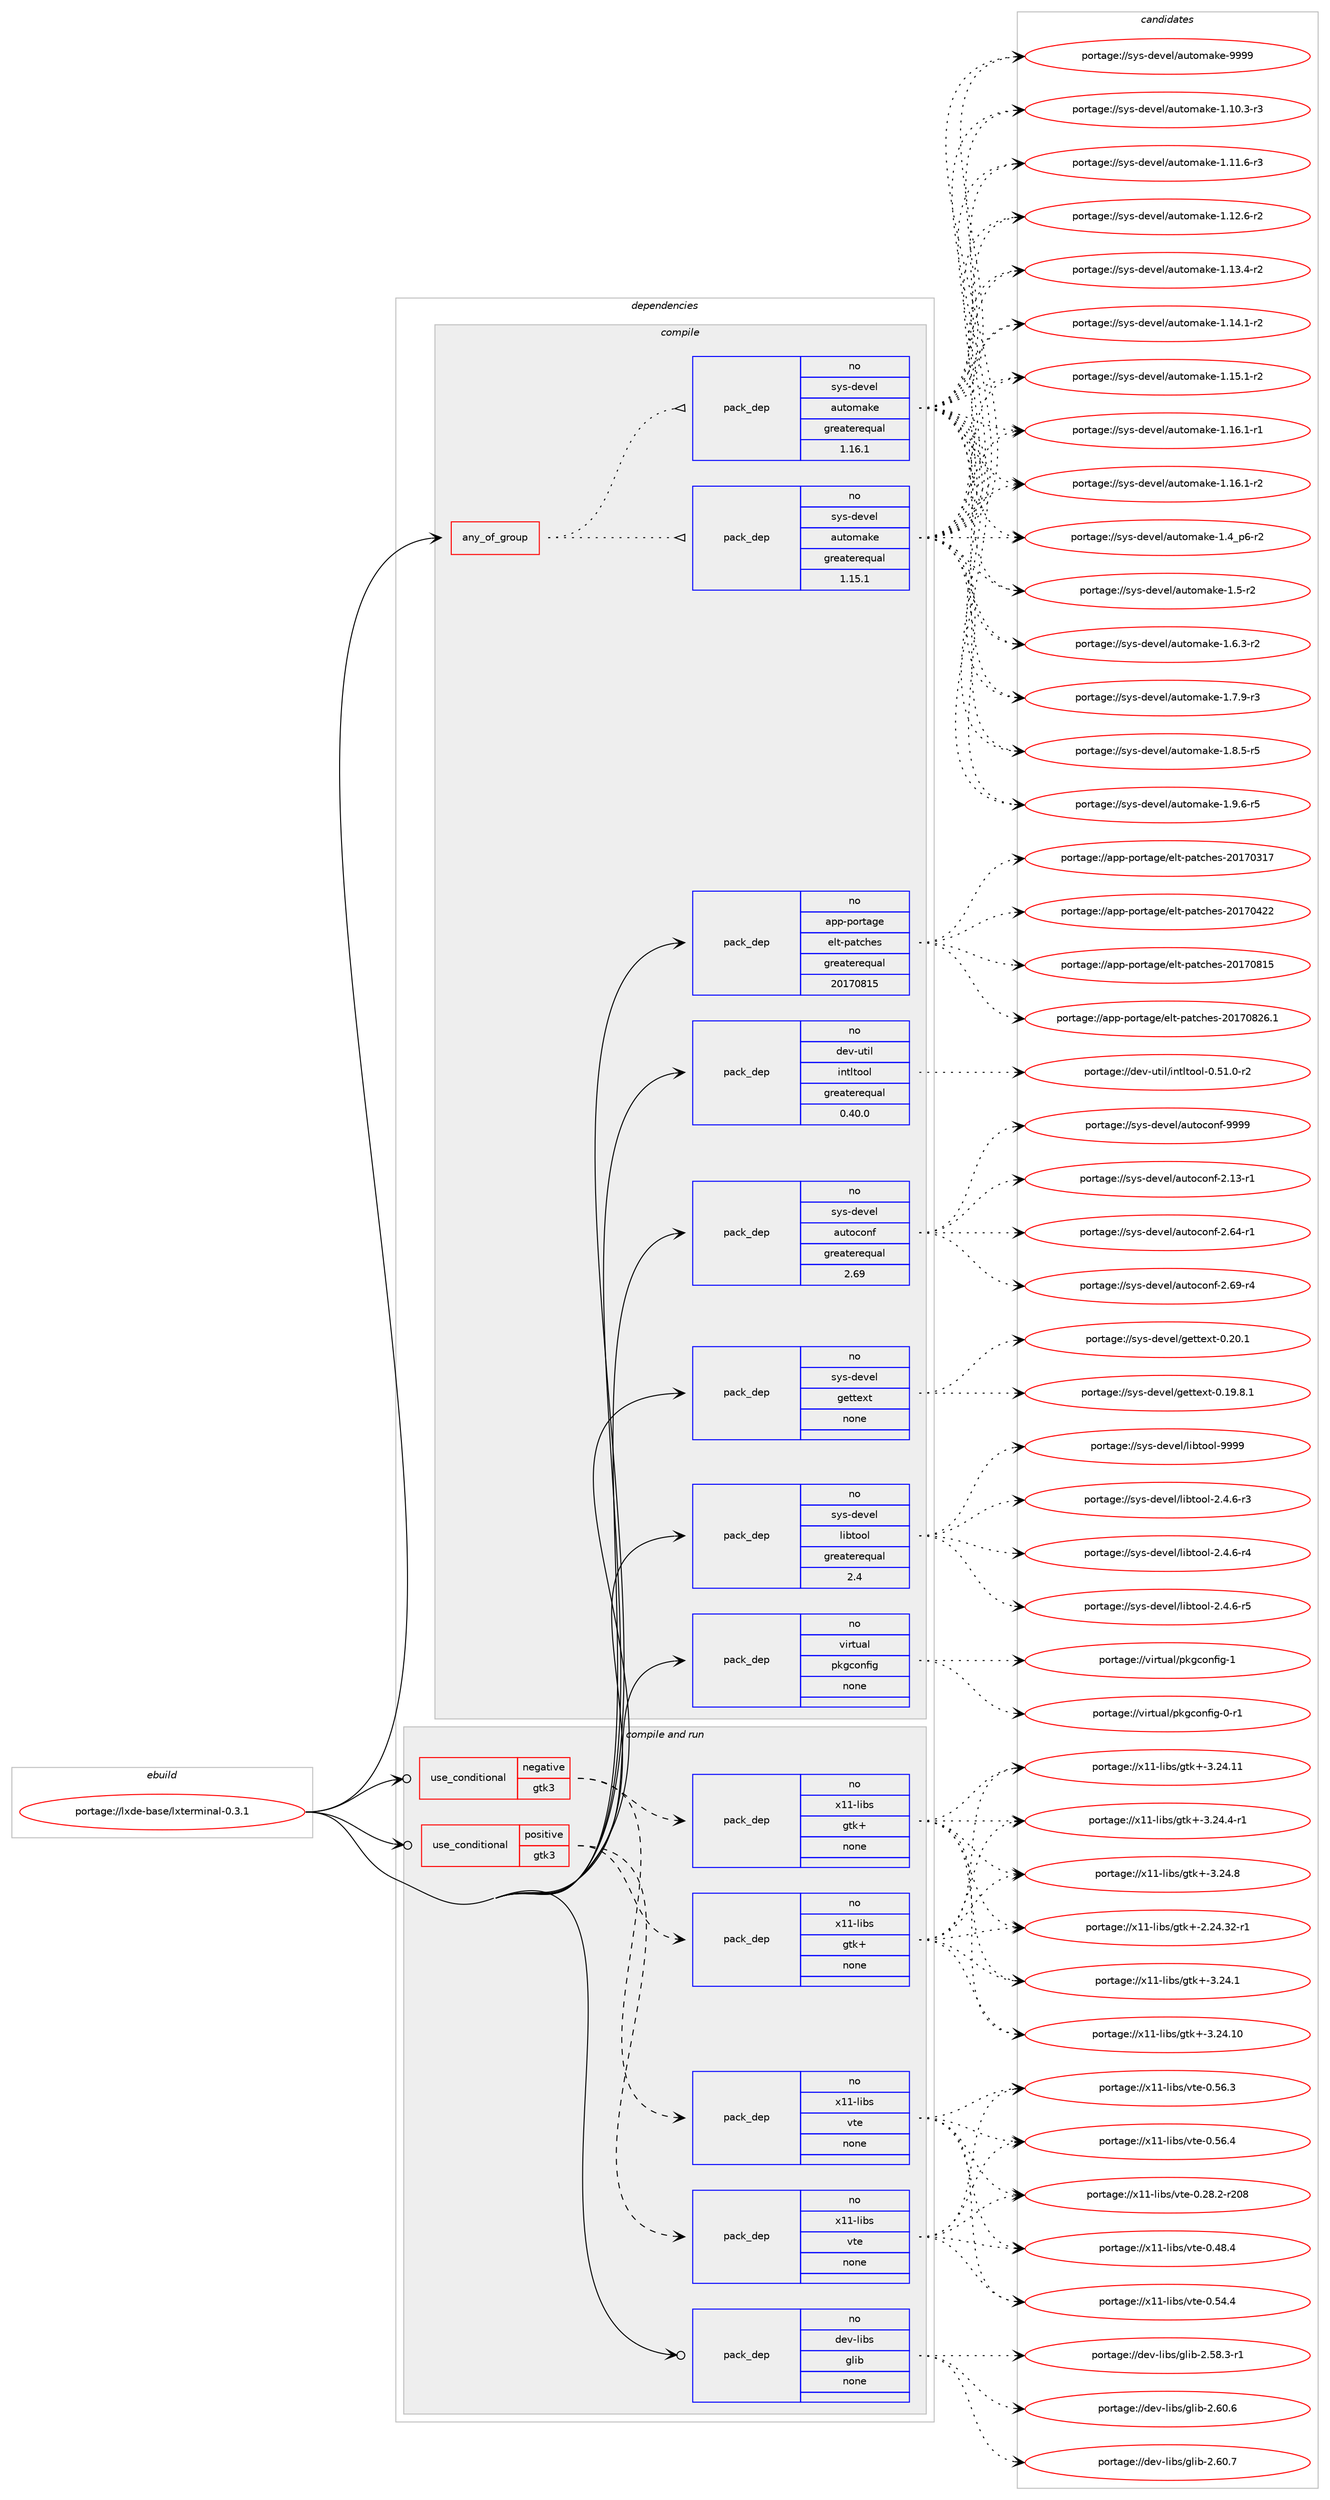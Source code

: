 digraph prolog {

# *************
# Graph options
# *************

newrank=true;
concentrate=true;
compound=true;
graph [rankdir=LR,fontname=Helvetica,fontsize=10,ranksep=1.5];#, ranksep=2.5, nodesep=0.2];
edge  [arrowhead=vee];
node  [fontname=Helvetica,fontsize=10];

# **********
# The ebuild
# **********

subgraph cluster_leftcol {
color=gray;
rank=same;
label=<<i>ebuild</i>>;
id [label="portage://lxde-base/lxterminal-0.3.1", color=red, width=4, href="../lxde-base/lxterminal-0.3.1.svg"];
}

# ****************
# The dependencies
# ****************

subgraph cluster_midcol {
color=gray;
label=<<i>dependencies</i>>;
subgraph cluster_compile {
fillcolor="#eeeeee";
style=filled;
label=<<i>compile</i>>;
subgraph any4727 {
dependency303285 [label=<<TABLE BORDER="0" CELLBORDER="1" CELLSPACING="0" CELLPADDING="4"><TR><TD CELLPADDING="10">any_of_group</TD></TR></TABLE>>, shape=none, color=red];subgraph pack222266 {
dependency303286 [label=<<TABLE BORDER="0" CELLBORDER="1" CELLSPACING="0" CELLPADDING="4" WIDTH="220"><TR><TD ROWSPAN="6" CELLPADDING="30">pack_dep</TD></TR><TR><TD WIDTH="110">no</TD></TR><TR><TD>sys-devel</TD></TR><TR><TD>automake</TD></TR><TR><TD>greaterequal</TD></TR><TR><TD>1.16.1</TD></TR></TABLE>>, shape=none, color=blue];
}
dependency303285:e -> dependency303286:w [weight=20,style="dotted",arrowhead="oinv"];
subgraph pack222267 {
dependency303287 [label=<<TABLE BORDER="0" CELLBORDER="1" CELLSPACING="0" CELLPADDING="4" WIDTH="220"><TR><TD ROWSPAN="6" CELLPADDING="30">pack_dep</TD></TR><TR><TD WIDTH="110">no</TD></TR><TR><TD>sys-devel</TD></TR><TR><TD>automake</TD></TR><TR><TD>greaterequal</TD></TR><TR><TD>1.15.1</TD></TR></TABLE>>, shape=none, color=blue];
}
dependency303285:e -> dependency303287:w [weight=20,style="dotted",arrowhead="oinv"];
}
id:e -> dependency303285:w [weight=20,style="solid",arrowhead="vee"];
subgraph pack222268 {
dependency303288 [label=<<TABLE BORDER="0" CELLBORDER="1" CELLSPACING="0" CELLPADDING="4" WIDTH="220"><TR><TD ROWSPAN="6" CELLPADDING="30">pack_dep</TD></TR><TR><TD WIDTH="110">no</TD></TR><TR><TD>app-portage</TD></TR><TR><TD>elt-patches</TD></TR><TR><TD>greaterequal</TD></TR><TR><TD>20170815</TD></TR></TABLE>>, shape=none, color=blue];
}
id:e -> dependency303288:w [weight=20,style="solid",arrowhead="vee"];
subgraph pack222269 {
dependency303289 [label=<<TABLE BORDER="0" CELLBORDER="1" CELLSPACING="0" CELLPADDING="4" WIDTH="220"><TR><TD ROWSPAN="6" CELLPADDING="30">pack_dep</TD></TR><TR><TD WIDTH="110">no</TD></TR><TR><TD>dev-util</TD></TR><TR><TD>intltool</TD></TR><TR><TD>greaterequal</TD></TR><TR><TD>0.40.0</TD></TR></TABLE>>, shape=none, color=blue];
}
id:e -> dependency303289:w [weight=20,style="solid",arrowhead="vee"];
subgraph pack222270 {
dependency303290 [label=<<TABLE BORDER="0" CELLBORDER="1" CELLSPACING="0" CELLPADDING="4" WIDTH="220"><TR><TD ROWSPAN="6" CELLPADDING="30">pack_dep</TD></TR><TR><TD WIDTH="110">no</TD></TR><TR><TD>sys-devel</TD></TR><TR><TD>autoconf</TD></TR><TR><TD>greaterequal</TD></TR><TR><TD>2.69</TD></TR></TABLE>>, shape=none, color=blue];
}
id:e -> dependency303290:w [weight=20,style="solid",arrowhead="vee"];
subgraph pack222271 {
dependency303291 [label=<<TABLE BORDER="0" CELLBORDER="1" CELLSPACING="0" CELLPADDING="4" WIDTH="220"><TR><TD ROWSPAN="6" CELLPADDING="30">pack_dep</TD></TR><TR><TD WIDTH="110">no</TD></TR><TR><TD>sys-devel</TD></TR><TR><TD>gettext</TD></TR><TR><TD>none</TD></TR><TR><TD></TD></TR></TABLE>>, shape=none, color=blue];
}
id:e -> dependency303291:w [weight=20,style="solid",arrowhead="vee"];
subgraph pack222272 {
dependency303292 [label=<<TABLE BORDER="0" CELLBORDER="1" CELLSPACING="0" CELLPADDING="4" WIDTH="220"><TR><TD ROWSPAN="6" CELLPADDING="30">pack_dep</TD></TR><TR><TD WIDTH="110">no</TD></TR><TR><TD>sys-devel</TD></TR><TR><TD>libtool</TD></TR><TR><TD>greaterequal</TD></TR><TR><TD>2.4</TD></TR></TABLE>>, shape=none, color=blue];
}
id:e -> dependency303292:w [weight=20,style="solid",arrowhead="vee"];
subgraph pack222273 {
dependency303293 [label=<<TABLE BORDER="0" CELLBORDER="1" CELLSPACING="0" CELLPADDING="4" WIDTH="220"><TR><TD ROWSPAN="6" CELLPADDING="30">pack_dep</TD></TR><TR><TD WIDTH="110">no</TD></TR><TR><TD>virtual</TD></TR><TR><TD>pkgconfig</TD></TR><TR><TD>none</TD></TR><TR><TD></TD></TR></TABLE>>, shape=none, color=blue];
}
id:e -> dependency303293:w [weight=20,style="solid",arrowhead="vee"];
}
subgraph cluster_compileandrun {
fillcolor="#eeeeee";
style=filled;
label=<<i>compile and run</i>>;
subgraph cond76191 {
dependency303294 [label=<<TABLE BORDER="0" CELLBORDER="1" CELLSPACING="0" CELLPADDING="4"><TR><TD ROWSPAN="3" CELLPADDING="10">use_conditional</TD></TR><TR><TD>negative</TD></TR><TR><TD>gtk3</TD></TR></TABLE>>, shape=none, color=red];
subgraph pack222274 {
dependency303295 [label=<<TABLE BORDER="0" CELLBORDER="1" CELLSPACING="0" CELLPADDING="4" WIDTH="220"><TR><TD ROWSPAN="6" CELLPADDING="30">pack_dep</TD></TR><TR><TD WIDTH="110">no</TD></TR><TR><TD>x11-libs</TD></TR><TR><TD>gtk+</TD></TR><TR><TD>none</TD></TR><TR><TD></TD></TR></TABLE>>, shape=none, color=blue];
}
dependency303294:e -> dependency303295:w [weight=20,style="dashed",arrowhead="vee"];
subgraph pack222275 {
dependency303296 [label=<<TABLE BORDER="0" CELLBORDER="1" CELLSPACING="0" CELLPADDING="4" WIDTH="220"><TR><TD ROWSPAN="6" CELLPADDING="30">pack_dep</TD></TR><TR><TD WIDTH="110">no</TD></TR><TR><TD>x11-libs</TD></TR><TR><TD>vte</TD></TR><TR><TD>none</TD></TR><TR><TD></TD></TR></TABLE>>, shape=none, color=blue];
}
dependency303294:e -> dependency303296:w [weight=20,style="dashed",arrowhead="vee"];
}
id:e -> dependency303294:w [weight=20,style="solid",arrowhead="odotvee"];
subgraph cond76192 {
dependency303297 [label=<<TABLE BORDER="0" CELLBORDER="1" CELLSPACING="0" CELLPADDING="4"><TR><TD ROWSPAN="3" CELLPADDING="10">use_conditional</TD></TR><TR><TD>positive</TD></TR><TR><TD>gtk3</TD></TR></TABLE>>, shape=none, color=red];
subgraph pack222276 {
dependency303298 [label=<<TABLE BORDER="0" CELLBORDER="1" CELLSPACING="0" CELLPADDING="4" WIDTH="220"><TR><TD ROWSPAN="6" CELLPADDING="30">pack_dep</TD></TR><TR><TD WIDTH="110">no</TD></TR><TR><TD>x11-libs</TD></TR><TR><TD>gtk+</TD></TR><TR><TD>none</TD></TR><TR><TD></TD></TR></TABLE>>, shape=none, color=blue];
}
dependency303297:e -> dependency303298:w [weight=20,style="dashed",arrowhead="vee"];
subgraph pack222277 {
dependency303299 [label=<<TABLE BORDER="0" CELLBORDER="1" CELLSPACING="0" CELLPADDING="4" WIDTH="220"><TR><TD ROWSPAN="6" CELLPADDING="30">pack_dep</TD></TR><TR><TD WIDTH="110">no</TD></TR><TR><TD>x11-libs</TD></TR><TR><TD>vte</TD></TR><TR><TD>none</TD></TR><TR><TD></TD></TR></TABLE>>, shape=none, color=blue];
}
dependency303297:e -> dependency303299:w [weight=20,style="dashed",arrowhead="vee"];
}
id:e -> dependency303297:w [weight=20,style="solid",arrowhead="odotvee"];
subgraph pack222278 {
dependency303300 [label=<<TABLE BORDER="0" CELLBORDER="1" CELLSPACING="0" CELLPADDING="4" WIDTH="220"><TR><TD ROWSPAN="6" CELLPADDING="30">pack_dep</TD></TR><TR><TD WIDTH="110">no</TD></TR><TR><TD>dev-libs</TD></TR><TR><TD>glib</TD></TR><TR><TD>none</TD></TR><TR><TD></TD></TR></TABLE>>, shape=none, color=blue];
}
id:e -> dependency303300:w [weight=20,style="solid",arrowhead="odotvee"];
}
subgraph cluster_run {
fillcolor="#eeeeee";
style=filled;
label=<<i>run</i>>;
}
}

# **************
# The candidates
# **************

subgraph cluster_choices {
rank=same;
color=gray;
label=<<i>candidates</i>>;

subgraph choice222266 {
color=black;
nodesep=1;
choiceportage11512111545100101118101108479711711611110997107101454946494846514511451 [label="portage://sys-devel/automake-1.10.3-r3", color=red, width=4,href="../sys-devel/automake-1.10.3-r3.svg"];
choiceportage11512111545100101118101108479711711611110997107101454946494946544511451 [label="portage://sys-devel/automake-1.11.6-r3", color=red, width=4,href="../sys-devel/automake-1.11.6-r3.svg"];
choiceportage11512111545100101118101108479711711611110997107101454946495046544511450 [label="portage://sys-devel/automake-1.12.6-r2", color=red, width=4,href="../sys-devel/automake-1.12.6-r2.svg"];
choiceportage11512111545100101118101108479711711611110997107101454946495146524511450 [label="portage://sys-devel/automake-1.13.4-r2", color=red, width=4,href="../sys-devel/automake-1.13.4-r2.svg"];
choiceportage11512111545100101118101108479711711611110997107101454946495246494511450 [label="portage://sys-devel/automake-1.14.1-r2", color=red, width=4,href="../sys-devel/automake-1.14.1-r2.svg"];
choiceportage11512111545100101118101108479711711611110997107101454946495346494511450 [label="portage://sys-devel/automake-1.15.1-r2", color=red, width=4,href="../sys-devel/automake-1.15.1-r2.svg"];
choiceportage11512111545100101118101108479711711611110997107101454946495446494511449 [label="portage://sys-devel/automake-1.16.1-r1", color=red, width=4,href="../sys-devel/automake-1.16.1-r1.svg"];
choiceportage11512111545100101118101108479711711611110997107101454946495446494511450 [label="portage://sys-devel/automake-1.16.1-r2", color=red, width=4,href="../sys-devel/automake-1.16.1-r2.svg"];
choiceportage115121115451001011181011084797117116111109971071014549465295112544511450 [label="portage://sys-devel/automake-1.4_p6-r2", color=red, width=4,href="../sys-devel/automake-1.4_p6-r2.svg"];
choiceportage11512111545100101118101108479711711611110997107101454946534511450 [label="portage://sys-devel/automake-1.5-r2", color=red, width=4,href="../sys-devel/automake-1.5-r2.svg"];
choiceportage115121115451001011181011084797117116111109971071014549465446514511450 [label="portage://sys-devel/automake-1.6.3-r2", color=red, width=4,href="../sys-devel/automake-1.6.3-r2.svg"];
choiceportage115121115451001011181011084797117116111109971071014549465546574511451 [label="portage://sys-devel/automake-1.7.9-r3", color=red, width=4,href="../sys-devel/automake-1.7.9-r3.svg"];
choiceportage115121115451001011181011084797117116111109971071014549465646534511453 [label="portage://sys-devel/automake-1.8.5-r5", color=red, width=4,href="../sys-devel/automake-1.8.5-r5.svg"];
choiceportage115121115451001011181011084797117116111109971071014549465746544511453 [label="portage://sys-devel/automake-1.9.6-r5", color=red, width=4,href="../sys-devel/automake-1.9.6-r5.svg"];
choiceportage115121115451001011181011084797117116111109971071014557575757 [label="portage://sys-devel/automake-9999", color=red, width=4,href="../sys-devel/automake-9999.svg"];
dependency303286:e -> choiceportage11512111545100101118101108479711711611110997107101454946494846514511451:w [style=dotted,weight="100"];
dependency303286:e -> choiceportage11512111545100101118101108479711711611110997107101454946494946544511451:w [style=dotted,weight="100"];
dependency303286:e -> choiceportage11512111545100101118101108479711711611110997107101454946495046544511450:w [style=dotted,weight="100"];
dependency303286:e -> choiceportage11512111545100101118101108479711711611110997107101454946495146524511450:w [style=dotted,weight="100"];
dependency303286:e -> choiceportage11512111545100101118101108479711711611110997107101454946495246494511450:w [style=dotted,weight="100"];
dependency303286:e -> choiceportage11512111545100101118101108479711711611110997107101454946495346494511450:w [style=dotted,weight="100"];
dependency303286:e -> choiceportage11512111545100101118101108479711711611110997107101454946495446494511449:w [style=dotted,weight="100"];
dependency303286:e -> choiceportage11512111545100101118101108479711711611110997107101454946495446494511450:w [style=dotted,weight="100"];
dependency303286:e -> choiceportage115121115451001011181011084797117116111109971071014549465295112544511450:w [style=dotted,weight="100"];
dependency303286:e -> choiceportage11512111545100101118101108479711711611110997107101454946534511450:w [style=dotted,weight="100"];
dependency303286:e -> choiceportage115121115451001011181011084797117116111109971071014549465446514511450:w [style=dotted,weight="100"];
dependency303286:e -> choiceportage115121115451001011181011084797117116111109971071014549465546574511451:w [style=dotted,weight="100"];
dependency303286:e -> choiceportage115121115451001011181011084797117116111109971071014549465646534511453:w [style=dotted,weight="100"];
dependency303286:e -> choiceportage115121115451001011181011084797117116111109971071014549465746544511453:w [style=dotted,weight="100"];
dependency303286:e -> choiceportage115121115451001011181011084797117116111109971071014557575757:w [style=dotted,weight="100"];
}
subgraph choice222267 {
color=black;
nodesep=1;
choiceportage11512111545100101118101108479711711611110997107101454946494846514511451 [label="portage://sys-devel/automake-1.10.3-r3", color=red, width=4,href="../sys-devel/automake-1.10.3-r3.svg"];
choiceportage11512111545100101118101108479711711611110997107101454946494946544511451 [label="portage://sys-devel/automake-1.11.6-r3", color=red, width=4,href="../sys-devel/automake-1.11.6-r3.svg"];
choiceportage11512111545100101118101108479711711611110997107101454946495046544511450 [label="portage://sys-devel/automake-1.12.6-r2", color=red, width=4,href="../sys-devel/automake-1.12.6-r2.svg"];
choiceportage11512111545100101118101108479711711611110997107101454946495146524511450 [label="portage://sys-devel/automake-1.13.4-r2", color=red, width=4,href="../sys-devel/automake-1.13.4-r2.svg"];
choiceportage11512111545100101118101108479711711611110997107101454946495246494511450 [label="portage://sys-devel/automake-1.14.1-r2", color=red, width=4,href="../sys-devel/automake-1.14.1-r2.svg"];
choiceportage11512111545100101118101108479711711611110997107101454946495346494511450 [label="portage://sys-devel/automake-1.15.1-r2", color=red, width=4,href="../sys-devel/automake-1.15.1-r2.svg"];
choiceportage11512111545100101118101108479711711611110997107101454946495446494511449 [label="portage://sys-devel/automake-1.16.1-r1", color=red, width=4,href="../sys-devel/automake-1.16.1-r1.svg"];
choiceportage11512111545100101118101108479711711611110997107101454946495446494511450 [label="portage://sys-devel/automake-1.16.1-r2", color=red, width=4,href="../sys-devel/automake-1.16.1-r2.svg"];
choiceportage115121115451001011181011084797117116111109971071014549465295112544511450 [label="portage://sys-devel/automake-1.4_p6-r2", color=red, width=4,href="../sys-devel/automake-1.4_p6-r2.svg"];
choiceportage11512111545100101118101108479711711611110997107101454946534511450 [label="portage://sys-devel/automake-1.5-r2", color=red, width=4,href="../sys-devel/automake-1.5-r2.svg"];
choiceportage115121115451001011181011084797117116111109971071014549465446514511450 [label="portage://sys-devel/automake-1.6.3-r2", color=red, width=4,href="../sys-devel/automake-1.6.3-r2.svg"];
choiceportage115121115451001011181011084797117116111109971071014549465546574511451 [label="portage://sys-devel/automake-1.7.9-r3", color=red, width=4,href="../sys-devel/automake-1.7.9-r3.svg"];
choiceportage115121115451001011181011084797117116111109971071014549465646534511453 [label="portage://sys-devel/automake-1.8.5-r5", color=red, width=4,href="../sys-devel/automake-1.8.5-r5.svg"];
choiceportage115121115451001011181011084797117116111109971071014549465746544511453 [label="portage://sys-devel/automake-1.9.6-r5", color=red, width=4,href="../sys-devel/automake-1.9.6-r5.svg"];
choiceportage115121115451001011181011084797117116111109971071014557575757 [label="portage://sys-devel/automake-9999", color=red, width=4,href="../sys-devel/automake-9999.svg"];
dependency303287:e -> choiceportage11512111545100101118101108479711711611110997107101454946494846514511451:w [style=dotted,weight="100"];
dependency303287:e -> choiceportage11512111545100101118101108479711711611110997107101454946494946544511451:w [style=dotted,weight="100"];
dependency303287:e -> choiceportage11512111545100101118101108479711711611110997107101454946495046544511450:w [style=dotted,weight="100"];
dependency303287:e -> choiceportage11512111545100101118101108479711711611110997107101454946495146524511450:w [style=dotted,weight="100"];
dependency303287:e -> choiceportage11512111545100101118101108479711711611110997107101454946495246494511450:w [style=dotted,weight="100"];
dependency303287:e -> choiceportage11512111545100101118101108479711711611110997107101454946495346494511450:w [style=dotted,weight="100"];
dependency303287:e -> choiceportage11512111545100101118101108479711711611110997107101454946495446494511449:w [style=dotted,weight="100"];
dependency303287:e -> choiceportage11512111545100101118101108479711711611110997107101454946495446494511450:w [style=dotted,weight="100"];
dependency303287:e -> choiceportage115121115451001011181011084797117116111109971071014549465295112544511450:w [style=dotted,weight="100"];
dependency303287:e -> choiceportage11512111545100101118101108479711711611110997107101454946534511450:w [style=dotted,weight="100"];
dependency303287:e -> choiceportage115121115451001011181011084797117116111109971071014549465446514511450:w [style=dotted,weight="100"];
dependency303287:e -> choiceportage115121115451001011181011084797117116111109971071014549465546574511451:w [style=dotted,weight="100"];
dependency303287:e -> choiceportage115121115451001011181011084797117116111109971071014549465646534511453:w [style=dotted,weight="100"];
dependency303287:e -> choiceportage115121115451001011181011084797117116111109971071014549465746544511453:w [style=dotted,weight="100"];
dependency303287:e -> choiceportage115121115451001011181011084797117116111109971071014557575757:w [style=dotted,weight="100"];
}
subgraph choice222268 {
color=black;
nodesep=1;
choiceportage97112112451121111141169710310147101108116451129711699104101115455048495548514955 [label="portage://app-portage/elt-patches-20170317", color=red, width=4,href="../app-portage/elt-patches-20170317.svg"];
choiceportage97112112451121111141169710310147101108116451129711699104101115455048495548525050 [label="portage://app-portage/elt-patches-20170422", color=red, width=4,href="../app-portage/elt-patches-20170422.svg"];
choiceportage97112112451121111141169710310147101108116451129711699104101115455048495548564953 [label="portage://app-portage/elt-patches-20170815", color=red, width=4,href="../app-portage/elt-patches-20170815.svg"];
choiceportage971121124511211111411697103101471011081164511297116991041011154550484955485650544649 [label="portage://app-portage/elt-patches-20170826.1", color=red, width=4,href="../app-portage/elt-patches-20170826.1.svg"];
dependency303288:e -> choiceportage97112112451121111141169710310147101108116451129711699104101115455048495548514955:w [style=dotted,weight="100"];
dependency303288:e -> choiceportage97112112451121111141169710310147101108116451129711699104101115455048495548525050:w [style=dotted,weight="100"];
dependency303288:e -> choiceportage97112112451121111141169710310147101108116451129711699104101115455048495548564953:w [style=dotted,weight="100"];
dependency303288:e -> choiceportage971121124511211111411697103101471011081164511297116991041011154550484955485650544649:w [style=dotted,weight="100"];
}
subgraph choice222269 {
color=black;
nodesep=1;
choiceportage1001011184511711610510847105110116108116111111108454846534946484511450 [label="portage://dev-util/intltool-0.51.0-r2", color=red, width=4,href="../dev-util/intltool-0.51.0-r2.svg"];
dependency303289:e -> choiceportage1001011184511711610510847105110116108116111111108454846534946484511450:w [style=dotted,weight="100"];
}
subgraph choice222270 {
color=black;
nodesep=1;
choiceportage1151211154510010111810110847971171161119911111010245504649514511449 [label="portage://sys-devel/autoconf-2.13-r1", color=red, width=4,href="../sys-devel/autoconf-2.13-r1.svg"];
choiceportage1151211154510010111810110847971171161119911111010245504654524511449 [label="portage://sys-devel/autoconf-2.64-r1", color=red, width=4,href="../sys-devel/autoconf-2.64-r1.svg"];
choiceportage1151211154510010111810110847971171161119911111010245504654574511452 [label="portage://sys-devel/autoconf-2.69-r4", color=red, width=4,href="../sys-devel/autoconf-2.69-r4.svg"];
choiceportage115121115451001011181011084797117116111991111101024557575757 [label="portage://sys-devel/autoconf-9999", color=red, width=4,href="../sys-devel/autoconf-9999.svg"];
dependency303290:e -> choiceportage1151211154510010111810110847971171161119911111010245504649514511449:w [style=dotted,weight="100"];
dependency303290:e -> choiceportage1151211154510010111810110847971171161119911111010245504654524511449:w [style=dotted,weight="100"];
dependency303290:e -> choiceportage1151211154510010111810110847971171161119911111010245504654574511452:w [style=dotted,weight="100"];
dependency303290:e -> choiceportage115121115451001011181011084797117116111991111101024557575757:w [style=dotted,weight="100"];
}
subgraph choice222271 {
color=black;
nodesep=1;
choiceportage1151211154510010111810110847103101116116101120116454846495746564649 [label="portage://sys-devel/gettext-0.19.8.1", color=red, width=4,href="../sys-devel/gettext-0.19.8.1.svg"];
choiceportage115121115451001011181011084710310111611610112011645484650484649 [label="portage://sys-devel/gettext-0.20.1", color=red, width=4,href="../sys-devel/gettext-0.20.1.svg"];
dependency303291:e -> choiceportage1151211154510010111810110847103101116116101120116454846495746564649:w [style=dotted,weight="100"];
dependency303291:e -> choiceportage115121115451001011181011084710310111611610112011645484650484649:w [style=dotted,weight="100"];
}
subgraph choice222272 {
color=black;
nodesep=1;
choiceportage1151211154510010111810110847108105981161111111084550465246544511451 [label="portage://sys-devel/libtool-2.4.6-r3", color=red, width=4,href="../sys-devel/libtool-2.4.6-r3.svg"];
choiceportage1151211154510010111810110847108105981161111111084550465246544511452 [label="portage://sys-devel/libtool-2.4.6-r4", color=red, width=4,href="../sys-devel/libtool-2.4.6-r4.svg"];
choiceportage1151211154510010111810110847108105981161111111084550465246544511453 [label="portage://sys-devel/libtool-2.4.6-r5", color=red, width=4,href="../sys-devel/libtool-2.4.6-r5.svg"];
choiceportage1151211154510010111810110847108105981161111111084557575757 [label="portage://sys-devel/libtool-9999", color=red, width=4,href="../sys-devel/libtool-9999.svg"];
dependency303292:e -> choiceportage1151211154510010111810110847108105981161111111084550465246544511451:w [style=dotted,weight="100"];
dependency303292:e -> choiceportage1151211154510010111810110847108105981161111111084550465246544511452:w [style=dotted,weight="100"];
dependency303292:e -> choiceportage1151211154510010111810110847108105981161111111084550465246544511453:w [style=dotted,weight="100"];
dependency303292:e -> choiceportage1151211154510010111810110847108105981161111111084557575757:w [style=dotted,weight="100"];
}
subgraph choice222273 {
color=black;
nodesep=1;
choiceportage11810511411611797108471121071039911111010210510345484511449 [label="portage://virtual/pkgconfig-0-r1", color=red, width=4,href="../virtual/pkgconfig-0-r1.svg"];
choiceportage1181051141161179710847112107103991111101021051034549 [label="portage://virtual/pkgconfig-1", color=red, width=4,href="../virtual/pkgconfig-1.svg"];
dependency303293:e -> choiceportage11810511411611797108471121071039911111010210510345484511449:w [style=dotted,weight="100"];
dependency303293:e -> choiceportage1181051141161179710847112107103991111101021051034549:w [style=dotted,weight="100"];
}
subgraph choice222274 {
color=black;
nodesep=1;
choiceportage12049494510810598115471031161074345504650524651504511449 [label="portage://x11-libs/gtk+-2.24.32-r1", color=red, width=4,href="../x11-libs/gtk+-2.24.32-r1.svg"];
choiceportage12049494510810598115471031161074345514650524649 [label="portage://x11-libs/gtk+-3.24.1", color=red, width=4,href="../x11-libs/gtk+-3.24.1.svg"];
choiceportage1204949451081059811547103116107434551465052464948 [label="portage://x11-libs/gtk+-3.24.10", color=red, width=4,href="../x11-libs/gtk+-3.24.10.svg"];
choiceportage1204949451081059811547103116107434551465052464949 [label="portage://x11-libs/gtk+-3.24.11", color=red, width=4,href="../x11-libs/gtk+-3.24.11.svg"];
choiceportage120494945108105981154710311610743455146505246524511449 [label="portage://x11-libs/gtk+-3.24.4-r1", color=red, width=4,href="../x11-libs/gtk+-3.24.4-r1.svg"];
choiceportage12049494510810598115471031161074345514650524656 [label="portage://x11-libs/gtk+-3.24.8", color=red, width=4,href="../x11-libs/gtk+-3.24.8.svg"];
dependency303295:e -> choiceportage12049494510810598115471031161074345504650524651504511449:w [style=dotted,weight="100"];
dependency303295:e -> choiceportage12049494510810598115471031161074345514650524649:w [style=dotted,weight="100"];
dependency303295:e -> choiceportage1204949451081059811547103116107434551465052464948:w [style=dotted,weight="100"];
dependency303295:e -> choiceportage1204949451081059811547103116107434551465052464949:w [style=dotted,weight="100"];
dependency303295:e -> choiceportage120494945108105981154710311610743455146505246524511449:w [style=dotted,weight="100"];
dependency303295:e -> choiceportage12049494510810598115471031161074345514650524656:w [style=dotted,weight="100"];
}
subgraph choice222275 {
color=black;
nodesep=1;
choiceportage12049494510810598115471181161014548465056465045114504856 [label="portage://x11-libs/vte-0.28.2-r208", color=red, width=4,href="../x11-libs/vte-0.28.2-r208.svg"];
choiceportage120494945108105981154711811610145484652564652 [label="portage://x11-libs/vte-0.48.4", color=red, width=4,href="../x11-libs/vte-0.48.4.svg"];
choiceportage120494945108105981154711811610145484653524652 [label="portage://x11-libs/vte-0.54.4", color=red, width=4,href="../x11-libs/vte-0.54.4.svg"];
choiceportage120494945108105981154711811610145484653544651 [label="portage://x11-libs/vte-0.56.3", color=red, width=4,href="../x11-libs/vte-0.56.3.svg"];
choiceportage120494945108105981154711811610145484653544652 [label="portage://x11-libs/vte-0.56.4", color=red, width=4,href="../x11-libs/vte-0.56.4.svg"];
dependency303296:e -> choiceportage12049494510810598115471181161014548465056465045114504856:w [style=dotted,weight="100"];
dependency303296:e -> choiceportage120494945108105981154711811610145484652564652:w [style=dotted,weight="100"];
dependency303296:e -> choiceportage120494945108105981154711811610145484653524652:w [style=dotted,weight="100"];
dependency303296:e -> choiceportage120494945108105981154711811610145484653544651:w [style=dotted,weight="100"];
dependency303296:e -> choiceportage120494945108105981154711811610145484653544652:w [style=dotted,weight="100"];
}
subgraph choice222276 {
color=black;
nodesep=1;
choiceportage12049494510810598115471031161074345504650524651504511449 [label="portage://x11-libs/gtk+-2.24.32-r1", color=red, width=4,href="../x11-libs/gtk+-2.24.32-r1.svg"];
choiceportage12049494510810598115471031161074345514650524649 [label="portage://x11-libs/gtk+-3.24.1", color=red, width=4,href="../x11-libs/gtk+-3.24.1.svg"];
choiceportage1204949451081059811547103116107434551465052464948 [label="portage://x11-libs/gtk+-3.24.10", color=red, width=4,href="../x11-libs/gtk+-3.24.10.svg"];
choiceportage1204949451081059811547103116107434551465052464949 [label="portage://x11-libs/gtk+-3.24.11", color=red, width=4,href="../x11-libs/gtk+-3.24.11.svg"];
choiceportage120494945108105981154710311610743455146505246524511449 [label="portage://x11-libs/gtk+-3.24.4-r1", color=red, width=4,href="../x11-libs/gtk+-3.24.4-r1.svg"];
choiceportage12049494510810598115471031161074345514650524656 [label="portage://x11-libs/gtk+-3.24.8", color=red, width=4,href="../x11-libs/gtk+-3.24.8.svg"];
dependency303298:e -> choiceportage12049494510810598115471031161074345504650524651504511449:w [style=dotted,weight="100"];
dependency303298:e -> choiceportage12049494510810598115471031161074345514650524649:w [style=dotted,weight="100"];
dependency303298:e -> choiceportage1204949451081059811547103116107434551465052464948:w [style=dotted,weight="100"];
dependency303298:e -> choiceportage1204949451081059811547103116107434551465052464949:w [style=dotted,weight="100"];
dependency303298:e -> choiceportage120494945108105981154710311610743455146505246524511449:w [style=dotted,weight="100"];
dependency303298:e -> choiceportage12049494510810598115471031161074345514650524656:w [style=dotted,weight="100"];
}
subgraph choice222277 {
color=black;
nodesep=1;
choiceportage12049494510810598115471181161014548465056465045114504856 [label="portage://x11-libs/vte-0.28.2-r208", color=red, width=4,href="../x11-libs/vte-0.28.2-r208.svg"];
choiceportage120494945108105981154711811610145484652564652 [label="portage://x11-libs/vte-0.48.4", color=red, width=4,href="../x11-libs/vte-0.48.4.svg"];
choiceportage120494945108105981154711811610145484653524652 [label="portage://x11-libs/vte-0.54.4", color=red, width=4,href="../x11-libs/vte-0.54.4.svg"];
choiceportage120494945108105981154711811610145484653544651 [label="portage://x11-libs/vte-0.56.3", color=red, width=4,href="../x11-libs/vte-0.56.3.svg"];
choiceportage120494945108105981154711811610145484653544652 [label="portage://x11-libs/vte-0.56.4", color=red, width=4,href="../x11-libs/vte-0.56.4.svg"];
dependency303299:e -> choiceportage12049494510810598115471181161014548465056465045114504856:w [style=dotted,weight="100"];
dependency303299:e -> choiceportage120494945108105981154711811610145484652564652:w [style=dotted,weight="100"];
dependency303299:e -> choiceportage120494945108105981154711811610145484653524652:w [style=dotted,weight="100"];
dependency303299:e -> choiceportage120494945108105981154711811610145484653544651:w [style=dotted,weight="100"];
dependency303299:e -> choiceportage120494945108105981154711811610145484653544652:w [style=dotted,weight="100"];
}
subgraph choice222278 {
color=black;
nodesep=1;
choiceportage10010111845108105981154710310810598455046535646514511449 [label="portage://dev-libs/glib-2.58.3-r1", color=red, width=4,href="../dev-libs/glib-2.58.3-r1.svg"];
choiceportage1001011184510810598115471031081059845504654484654 [label="portage://dev-libs/glib-2.60.6", color=red, width=4,href="../dev-libs/glib-2.60.6.svg"];
choiceportage1001011184510810598115471031081059845504654484655 [label="portage://dev-libs/glib-2.60.7", color=red, width=4,href="../dev-libs/glib-2.60.7.svg"];
dependency303300:e -> choiceportage10010111845108105981154710310810598455046535646514511449:w [style=dotted,weight="100"];
dependency303300:e -> choiceportage1001011184510810598115471031081059845504654484654:w [style=dotted,weight="100"];
dependency303300:e -> choiceportage1001011184510810598115471031081059845504654484655:w [style=dotted,weight="100"];
}
}

}
